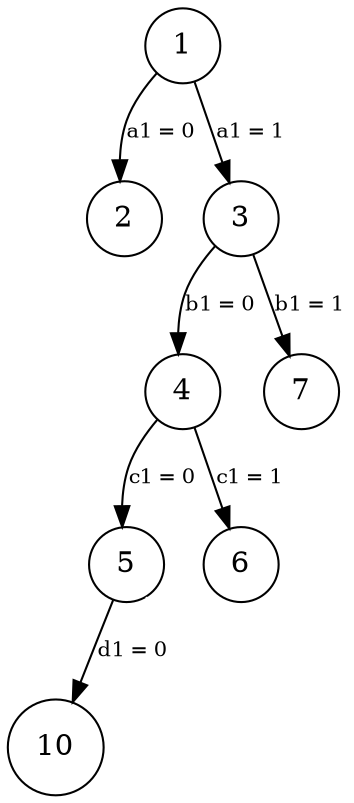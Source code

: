 digraph bstree {

    node [shape = circle];
    graph [ordering = "out"];

    dummy1 [label = "", shape = none];

    1 -> 2 [label = <a1 = 0>, fontsize = 10.0];
    1 -> 3 [label = <a1 = 1>, fontsize = 10.0];
    3 -> 4 [label = <b1 = 0>, fontsize = 10.0];
    3 -> 7 [label = <b1 = 1>, fontsize = 10.0];
    4 -> 5 [label = <c1 = 0>, fontsize = 10.0];
    4 -> 6 [label = <c1 = 1>, fontsize = 10.0];
    5 -> 10 [label = <d1 = 0>, fontsize = 10.0];
    5 -> dummy1 [color = white];
}
